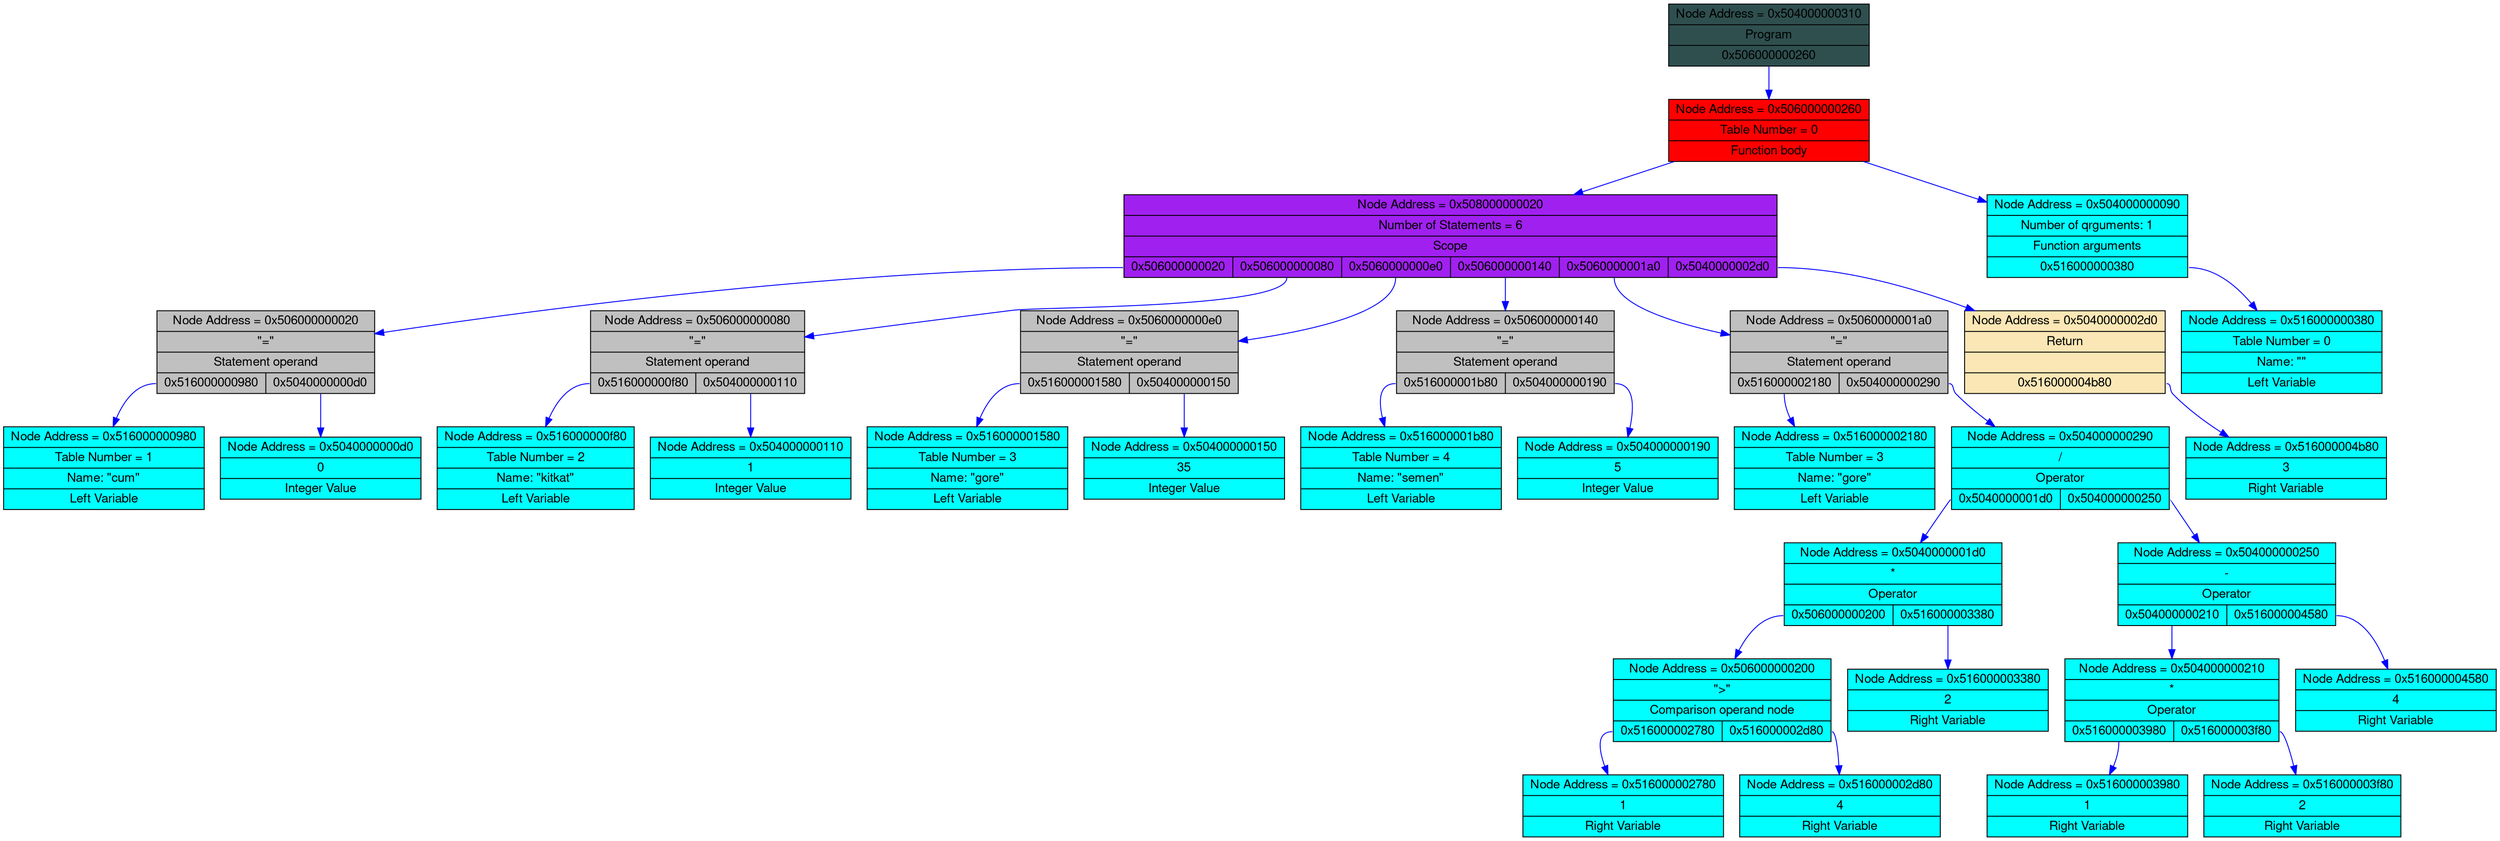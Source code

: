 digraph g {
fontname="Helvetica,Arial,sans-serif"node [fontname="Helvetica,Arial,sans-serif", color = "green"]
graph [
rankdir = "TB"
];
node [
fontisze = "16"
shape = "ellipse"
style = filled
];

"node0" [
rank = 0
"label" = "{<adr> Node Address =  0x504000000310|<value> Program|{<d0>0x506000000260}}"
color="black"
fillcolor="#2F4F4F"
shape = "record"];node0: <d0> -> node1[color = "blue"];

"node1" [
rank = 1
"label" = "{<adr> Node Address =  0x506000000260|<value> Table Number = 0|Function body}"
color="black"
fillcolor="red"
shape = "record"];node1: <d0> -> node2[color = "blue"];

"node2" [
rank = 2
"label" = "{<adr> Node Address =  0x508000000020|<value> Number of Statements = 6|Scope|{<d0>0x506000000020 |<d1>0x506000000080 |<d2>0x5060000000e0 |<d3>0x506000000140 |<d4>0x5060000001a0 |<d5>0x5040000002d0}}"
color="black"
fillcolor="purple"
shape = "record"];node2: <d0> -> node3[color = "blue"];

"node3" [
rank = 3
"label" = "{<adr> Node Address =  0x506000000020|<value> \"=\"|Statement operand|{<d0>0x516000000980 |<d1>0x5040000000d0}}"
color="black"
fillcolor="grey"
shape = "record"];node3: <d0> -> node4[color = "blue"];

"node4" [
rank = 4
"label" = "{<adr> Node Address =  0x516000000980|<value> Table Number = 1|Name: \"cum\"|Left Variable}"
color="black"
fillcolor="cyan"
shape = "record"];node3: <d1> -> node5[color = "blue"];

"node5" [
rank = 5
"label" = "{<adr> Node Address =  0x5040000000d0|<value> 0|Integer Value}"
color="black"
fillcolor="cyan"
shape = "record"];node2: <d1> -> node6[color = "blue"];

"node6" [
rank = 4
"label" = "{<adr> Node Address =  0x506000000080|<value> \"=\"|Statement operand|{<d0>0x516000000f80 |<d1>0x504000000110}}"
color="black"
fillcolor="grey"
shape = "record"];node6: <d0> -> node7[color = "blue"];

"node7" [
rank = 5
"label" = "{<adr> Node Address =  0x516000000f80|<value> Table Number = 2|Name: \"kitkat\"|Left Variable}"
color="black"
fillcolor="cyan"
shape = "record"];node6: <d1> -> node8[color = "blue"];

"node8" [
rank = 6
"label" = "{<adr> Node Address =  0x504000000110|<value> 1|Integer Value}"
color="black"
fillcolor="cyan"
shape = "record"];node2: <d2> -> node9[color = "blue"];

"node9" [
rank = 5
"label" = "{<adr> Node Address =  0x5060000000e0|<value> \"=\"|Statement operand|{<d0>0x516000001580 |<d1>0x504000000150}}"
color="black"
fillcolor="grey"
shape = "record"];node9: <d0> -> node10[color = "blue"];

"node10" [
rank = 6
"label" = "{<adr> Node Address =  0x516000001580|<value> Table Number = 3|Name: \"gore\"|Left Variable}"
color="black"
fillcolor="cyan"
shape = "record"];node9: <d1> -> node11[color = "blue"];

"node11" [
rank = 7
"label" = "{<adr> Node Address =  0x504000000150|<value> 35|Integer Value}"
color="black"
fillcolor="cyan"
shape = "record"];node2: <d3> -> node12[color = "blue"];

"node12" [
rank = 6
"label" = "{<adr> Node Address =  0x506000000140|<value> \"=\"|Statement operand|{<d0>0x516000001b80 |<d1>0x504000000190}}"
color="black"
fillcolor="grey"
shape = "record"];node12: <d0> -> node13[color = "blue"];

"node13" [
rank = 7
"label" = "{<adr> Node Address =  0x516000001b80|<value> Table Number = 4|Name: \"semen\"|Left Variable}"
color="black"
fillcolor="cyan"
shape = "record"];node12: <d1> -> node14[color = "blue"];

"node14" [
rank = 8
"label" = "{<adr> Node Address =  0x504000000190|<value> 5|Integer Value}"
color="black"
fillcolor="cyan"
shape = "record"];node2: <d4> -> node15[color = "blue"];

"node15" [
rank = 7
"label" = "{<adr> Node Address =  0x5060000001a0|<value> \"=\"|Statement operand|{<d0>0x516000002180 |<d1>0x504000000290}}"
color="black"
fillcolor="grey"
shape = "record"];node15: <d0> -> node16[color = "blue"];

"node16" [
rank = 8
"label" = "{<adr> Node Address =  0x516000002180|<value> Table Number = 3|Name: \"gore\"|Left Variable}"
color="black"
fillcolor="cyan"
shape = "record"];node15: <d1> -> node17[color = "blue"];

"node17" [
rank = 9
"label" = "{<adr> Node Address =  0x504000000290|<value> /|Operator|{<d0>0x5040000001d0 |<d1>0x504000000250}}"
color="black"
fillcolor="cyan"
shape = "record"];node17: <d0> -> node18[color = "blue"];

"node18" [
rank = 10
"label" = "{<adr> Node Address =  0x5040000001d0|<value> *|Operator|{<d0>0x506000000200 |<d1>0x516000003380}}"
color="black"
fillcolor="cyan"
shape = "record"];node18: <d0> -> node19[color = "blue"];

"node19" [
rank = 11
"label" = "{<adr> Node Address =  0x506000000200|<value>  \"\>\"|Comparison operand node|{<d0>0x516000002780 |<d1>0x516000002d80}}"
color="black"
fillcolor="cyan"
shape = "record"];node19: <d0> -> node20[color = "blue"];

"node20" [
rank = 12
"label" = "{<adr> Node Address =  0x516000002780|<value> 1|Right Variable}"
color="black"
fillcolor="cyan"
shape = "record"];node19: <d1> -> node21[color = "blue"];

"node21" [
rank = 13
"label" = "{<adr> Node Address =  0x516000002d80|<value> 4|Right Variable}"
color="black"
fillcolor="cyan"
shape = "record"];node18: <d1> -> node22[color = "blue"];

"node22" [
rank = 12
"label" = "{<adr> Node Address =  0x516000003380|<value> 2|Right Variable}"
color="black"
fillcolor="cyan"
shape = "record"];node17: <d1> -> node23[color = "blue"];

"node23" [
rank = 11
"label" = "{<adr> Node Address =  0x504000000250|<value> -|Operator|{<d0>0x504000000210 |<d1>0x516000004580}}"
color="black"
fillcolor="cyan"
shape = "record"];node23: <d0> -> node24[color = "blue"];

"node24" [
rank = 12
"label" = "{<adr> Node Address =  0x504000000210|<value> *|Operator|{<d0>0x516000003980 |<d1>0x516000003f80}}"
color="black"
fillcolor="cyan"
shape = "record"];node24: <d0> -> node25[color = "blue"];

"node25" [
rank = 13
"label" = "{<adr> Node Address =  0x516000003980|<value> 1|Right Variable}"
color="black"
fillcolor="cyan"
shape = "record"];node24: <d1> -> node26[color = "blue"];

"node26" [
rank = 14
"label" = "{<adr> Node Address =  0x516000003f80|<value> 2|Right Variable}"
color="black"
fillcolor="cyan"
shape = "record"];node23: <d1> -> node27[color = "blue"];

"node27" [
rank = 13
"label" = "{<adr> Node Address =  0x516000004580|<value> 4|Right Variable}"
color="black"
fillcolor="cyan"
shape = "record"];node2: <d5> -> node28[color = "blue"];

"node28" [
rank = 8
"label" = "{<adr> Node Address =  0x5040000002d0|<value> Return||{<d0>0x516000004b80}}"
color="black"
fillcolor="#FAE7B5"
shape = "record"];node28: <d0> -> node29[color = "blue"];

"node29" [
rank = 9
"label" = "{<adr> Node Address =  0x516000004b80|<value> 3|Right Variable}"
color="black"
fillcolor="cyan"
shape = "record"];node1: <d1> -> node30[color = "blue"];

"node30" [
rank = 3
"label" = "{<adr> Node Address =  0x504000000090|<value> Number of qrguments: 1|Function arguments|{<d0>0x516000000380}}"
color="black"
fillcolor="cyan"
shape = "record"];node30: <d0> -> node31[color = "blue"];

"node31" [
rank = 4
"label" = "{<adr> Node Address =  0x516000000380|<value> Table Number = 0|Name: \"\"|Left Variable}"
color="black"
fillcolor="cyan"
shape = "record"];}